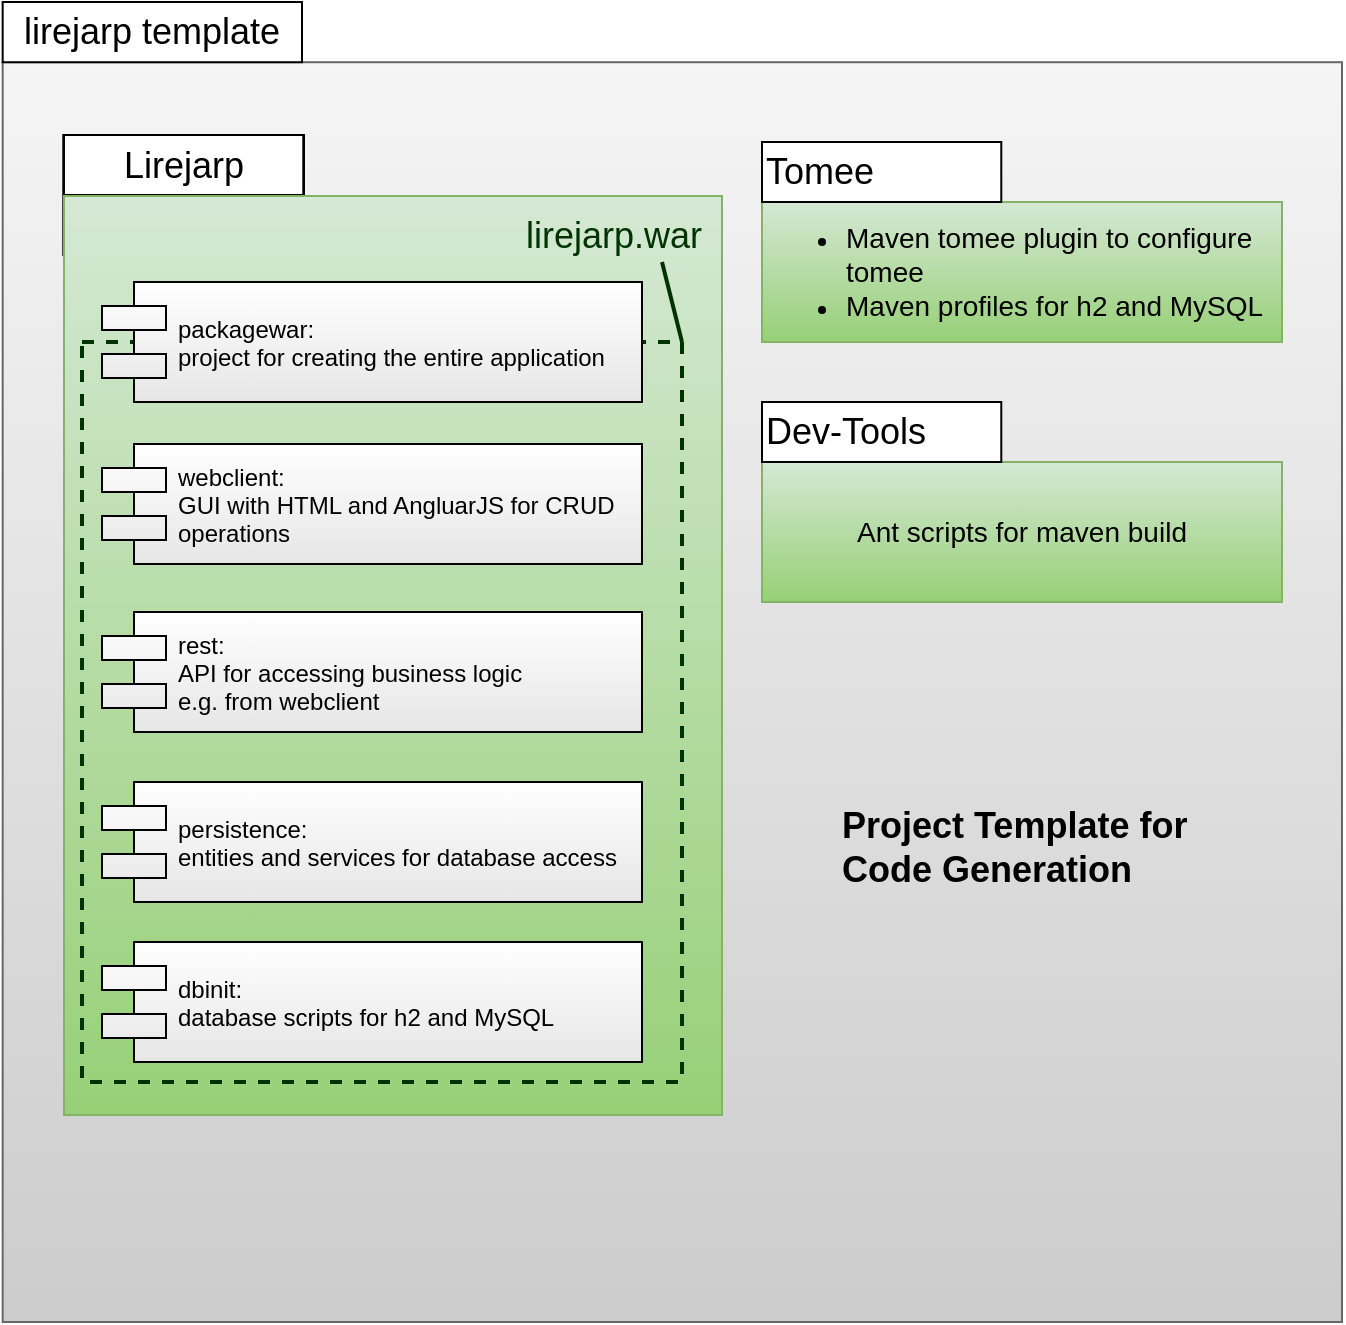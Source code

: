 <mxfile version="12.4.8" type="gitlab"><diagram id="GdGLMfevB64v4QgqyTME" name="Page-1"><mxGraphModel dx="1408" dy="716" grid="1" gridSize="10" guides="1" tooltips="1" connect="1" arrows="1" fold="1" page="1" pageScale="1" pageWidth="850" pageHeight="1100" math="0" shadow="0"><root><mxCell id="0"/><mxCell id="1" style="locked=1;" parent="0"/><mxCell id="LlLVEiTdEuNXF2CMYThY-5" value="" style="rounded=0;whiteSpace=wrap;html=1;fillColor=#f5f5f5;strokeColor=#666666;gradientColor=#CCCCCC;" parent="1" vertex="1"><mxGeometry x="0.33" y="30.11" width="669.67" height="629.89" as="geometry"/></mxCell><mxCell id="LlLVEiTdEuNXF2CMYThY-8" value="&lt;div align=&quot;left&quot;&gt;&lt;font style=&quot;font-size: 18px&quot; face=&quot;Helvetica&quot;&gt;lirejarp template&lt;/font&gt;&lt;/div&gt;" style="rounded=0;whiteSpace=wrap;html=1;fontFamily=Comic Sans MS;" parent="1" vertex="1"><mxGeometry x="0.33" width="149.67" height="30.11" as="geometry"/></mxCell><mxCell id="LlLVEiTdEuNXF2CMYThY-14" value="parts" parent="0"/><mxCell id="LlLVEiTdEuNXF2CMYThY-18" style="graphMlID=n13;shape=rect;strokeColor=#000000;strokeWidth=1.0;fontFamily=Helvetica;" parent="LlLVEiTdEuNXF2CMYThY-14" vertex="1"><mxGeometry x="30.64" y="66.5" width="120.36" height="60" as="geometry"/></mxCell><mxCell id="LlLVEiTdEuNXF2CMYThY-22" value="&lt;div style=&quot;font-size: 18px&quot; align=&quot;left&quot;&gt;&lt;font face=&quot;Helvetica&quot;&gt;Lirejarp&lt;/font&gt;&lt;br&gt;&lt;/div&gt;" style="rounded=0;whiteSpace=wrap;html=1;fontFamily=Comic Sans MS;" parent="LlLVEiTdEuNXF2CMYThY-18" vertex="1"><mxGeometry x="0.36" width="119.64" height="30" as="geometry"/></mxCell><mxCell id="LlLVEiTdEuNXF2CMYThY-24" value="" style="rounded=0;whiteSpace=wrap;html=1;fontFamily=Comic Sans MS;fillColor=#d5e8d4;strokeColor=#82b366;gradientColor=#97d077;" parent="LlLVEiTdEuNXF2CMYThY-14" vertex="1"><mxGeometry x="31" y="97" width="329" height="459.5" as="geometry"/></mxCell><mxCell id="LlLVEiTdEuNXF2CMYThY-33" value="&lt;div&gt;&lt;br&gt;&lt;/div&gt;&lt;div&gt;&lt;br&gt;&lt;ul&gt;&lt;li&gt;&lt;font style=&quot;font-size: 14px&quot; face=&quot;Helvetica&quot;&gt;Maven tomee plugin to configure tomee&lt;/font&gt;&lt;/li&gt;&lt;li&gt;&lt;font style=&quot;font-size: 14px&quot; face=&quot;Helvetica&quot;&gt;Maven profiles for h2 and MySQL&lt;br&gt;&lt;/font&gt;&lt;/li&gt;&lt;/ul&gt;&lt;/div&gt;&lt;blockquote&gt;&lt;div&gt;&lt;div&gt;&lt;font style=&quot;font-size: 14px&quot; face=&quot;Helvetica&quot;&gt;&lt;br&gt;&lt;/font&gt;&lt;/div&gt;&lt;/div&gt;&lt;/blockquote&gt;" style="rounded=0;whiteSpace=wrap;html=1;fontFamily=Comic Sans MS;fillColor=#d5e8d4;strokeColor=#82b366;gradientColor=#97d077;align=left;verticalAlign=middle;" parent="LlLVEiTdEuNXF2CMYThY-14" vertex="1"><mxGeometry x="380" y="100" width="260" height="70" as="geometry"/></mxCell><mxCell id="LlLVEiTdEuNXF2CMYThY-36" value="&lt;div align=&quot;left&quot;&gt;Tomee&lt;/div&gt;" style="rounded=0;whiteSpace=wrap;html=1;fontFamily=Helvetica;fontSize=18;align=left;" parent="LlLVEiTdEuNXF2CMYThY-14" vertex="1"><mxGeometry x="380.0" y="70" width="119.64" height="30" as="geometry"/></mxCell><mxCell id="LlLVEiTdEuNXF2CMYThY-37" value="&lt;font style=&quot;font-size: 14px&quot; face=&quot;Helvetica&quot;&gt;Ant scripts for maven build&lt;/font&gt;&lt;br&gt;" style="rounded=0;whiteSpace=wrap;html=1;fontFamily=Comic Sans MS;fillColor=#d5e8d4;strokeColor=#82b366;gradientColor=#97d077;" parent="LlLVEiTdEuNXF2CMYThY-14" vertex="1"><mxGeometry x="380" y="230" width="260" height="70" as="geometry"/></mxCell><mxCell id="LlLVEiTdEuNXF2CMYThY-38" value="Dev-Tools" style="rounded=0;whiteSpace=wrap;html=1;fontFamily=Helvetica;fontSize=18;align=left;" parent="LlLVEiTdEuNXF2CMYThY-14" vertex="1"><mxGeometry x="380.0" y="200" width="119.64" height="30" as="geometry"/></mxCell><mxCell id="LlLVEiTdEuNXF2CMYThY-40" value="" style="rounded=0;whiteSpace=wrap;html=1;dashed=1;strokeWidth=2;fontFamily=Helvetica;fontSize=18;align=left;fillColor=none;strokeColor=#003300;" parent="LlLVEiTdEuNXF2CMYThY-14" vertex="1"><mxGeometry x="40" y="170" width="300" height="370" as="geometry"/></mxCell><mxCell id="LlLVEiTdEuNXF2CMYThY-42" style="rounded=0;orthogonalLoop=1;jettySize=auto;html=1;entryX=1;entryY=0;entryDx=0;entryDy=0;fontFamily=Helvetica;fontSize=18;endArrow=none;endFill=0;strokeColor=#003300;strokeWidth=2;" parent="LlLVEiTdEuNXF2CMYThY-14" target="LlLVEiTdEuNXF2CMYThY-40" edge="1"><mxGeometry relative="1" as="geometry"><mxPoint x="330" y="130" as="sourcePoint"/></mxGeometry></mxCell><mxCell id="LlLVEiTdEuNXF2CMYThY-41" value="&lt;font color=&quot;#003300&quot;&gt;lirejarp.war&lt;/font&gt;" style="text;html=1;strokeColor=none;fillColor=none;align=center;verticalAlign=middle;whiteSpace=wrap;rounded=0;dashed=1;fontFamily=Helvetica;fontSize=18;" parent="LlLVEiTdEuNXF2CMYThY-14" vertex="1"><mxGeometry x="286" y="106.5" width="40" height="20" as="geometry"/></mxCell><mxCell id="LlLVEiTdEuNXF2CMYThY-43" value="&lt;h1 style=&quot;font-size: 18px;&quot;&gt;Project Template for Code Generation&lt;/h1&gt;" style="text;html=1;strokeColor=none;fillColor=none;spacing=5;spacingTop=-20;whiteSpace=wrap;overflow=hidden;rounded=0;dashed=1;fontFamily=Helvetica;fontSize=18;align=left;" parent="LlLVEiTdEuNXF2CMYThY-14" vertex="1"><mxGeometry x="415" y="400" width="190" height="120" as="geometry"/></mxCell><mxCell id="LlLVEiTdEuNXF2CMYThY-26" value="Components" parent="0"/><mxCell id="LlLVEiTdEuNXF2CMYThY-27" value="packagewar:&#xA;project for creating the entire application" style="shape=component;align=left;spacingLeft=36;gradientColor=#E6E6E6;fontFamily=Helvetica;" parent="LlLVEiTdEuNXF2CMYThY-26" vertex="1"><mxGeometry x="50" y="140" width="270" height="60" as="geometry"/></mxCell><mxCell id="LlLVEiTdEuNXF2CMYThY-28" value="webclient:&#xA;GUI with HTML and AngluarJS for CRUD&#xA;operations" style="shape=component;align=left;spacingLeft=36;gradientColor=#E6E6E6;fontFamily=Helvetica;" parent="LlLVEiTdEuNXF2CMYThY-26" vertex="1"><mxGeometry x="50" y="221" width="270" height="60" as="geometry"/></mxCell><mxCell id="LlLVEiTdEuNXF2CMYThY-29" value="rest:&#xA;API for accessing business logic &#xA;e.g. from webclient" style="shape=component;align=left;spacingLeft=36;gradientColor=#E6E6E6;fontFamily=Helvetica;" parent="LlLVEiTdEuNXF2CMYThY-26" vertex="1"><mxGeometry x="50" y="305" width="270" height="60" as="geometry"/></mxCell><mxCell id="LlLVEiTdEuNXF2CMYThY-30" value="persistence:&#xA;entities and services for database access" style="shape=component;align=left;spacingLeft=36;gradientColor=#E6E6E6;fontFamily=Helvetica;" parent="LlLVEiTdEuNXF2CMYThY-26" vertex="1"><mxGeometry x="50" y="390" width="270" height="60" as="geometry"/></mxCell><mxCell id="LlLVEiTdEuNXF2CMYThY-31" value="dbinit:&#xA;database scripts for h2 and MySQL" style="shape=component;align=left;spacingLeft=36;gradientColor=#E6E6E6;fontFamily=Helvetica;" parent="LlLVEiTdEuNXF2CMYThY-26" vertex="1"><mxGeometry x="50" y="470" width="270" height="60" as="geometry"/></mxCell></root></mxGraphModel></diagram></mxfile>